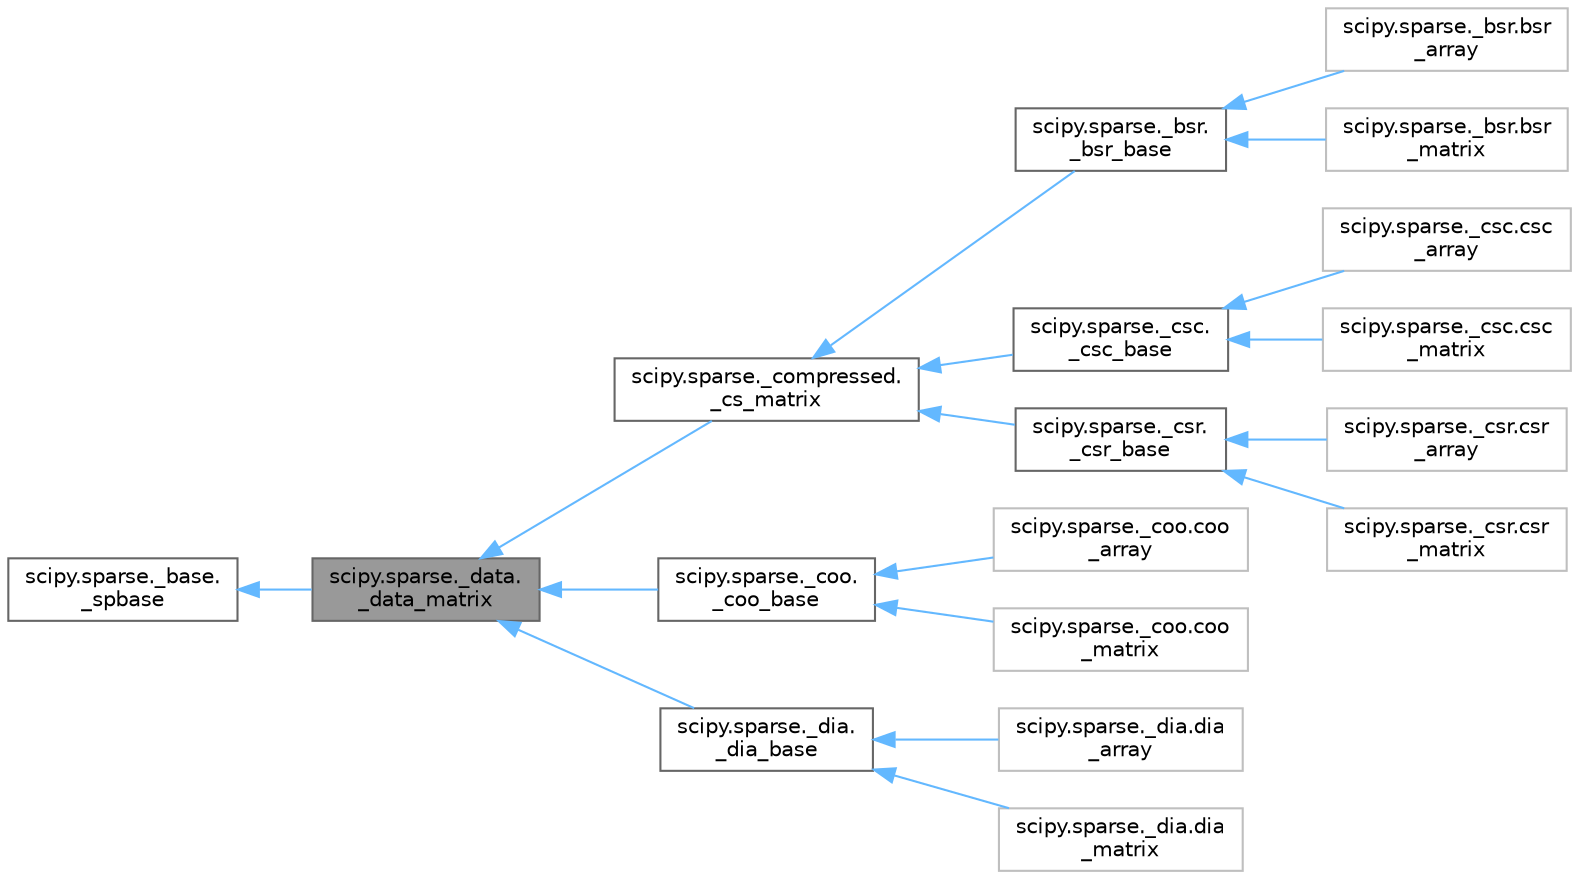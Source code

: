 digraph "scipy.sparse._data._data_matrix"
{
 // LATEX_PDF_SIZE
  bgcolor="transparent";
  edge [fontname=Helvetica,fontsize=10,labelfontname=Helvetica,labelfontsize=10];
  node [fontname=Helvetica,fontsize=10,shape=box,height=0.2,width=0.4];
  rankdir="LR";
  Node1 [id="Node000001",label="scipy.sparse._data.\l_data_matrix",height=0.2,width=0.4,color="gray40", fillcolor="grey60", style="filled", fontcolor="black",tooltip=" "];
  Node2 -> Node1 [id="edge18_Node000001_Node000002",dir="back",color="steelblue1",style="solid",tooltip=" "];
  Node2 [id="Node000002",label="scipy.sparse._base.\l_spbase",height=0.2,width=0.4,color="gray40", fillcolor="white", style="filled",URL="$d7/daf/classscipy_1_1sparse_1_1__base_1_1__spbase.html",tooltip=" "];
  Node1 -> Node3 [id="edge19_Node000001_Node000003",dir="back",color="steelblue1",style="solid",tooltip=" "];
  Node3 [id="Node000003",label="scipy.sparse._compressed.\l_cs_matrix",height=0.2,width=0.4,color="gray40", fillcolor="white", style="filled",URL="$dd/dd4/classscipy_1_1sparse_1_1__compressed_1_1__cs__matrix.html",tooltip=" "];
  Node3 -> Node4 [id="edge20_Node000003_Node000004",dir="back",color="steelblue1",style="solid",tooltip=" "];
  Node4 [id="Node000004",label="scipy.sparse._bsr.\l_bsr_base",height=0.2,width=0.4,color="gray40", fillcolor="white", style="filled",URL="$dc/dbc/classscipy_1_1sparse_1_1__bsr_1_1__bsr__base.html",tooltip=" "];
  Node4 -> Node5 [id="edge21_Node000004_Node000005",dir="back",color="steelblue1",style="solid",tooltip=" "];
  Node5 [id="Node000005",label="scipy.sparse._bsr.bsr\l_array",height=0.2,width=0.4,color="grey75", fillcolor="white", style="filled",URL="$da/d12/classscipy_1_1sparse_1_1__bsr_1_1bsr__array.html",tooltip=" "];
  Node4 -> Node6 [id="edge22_Node000004_Node000006",dir="back",color="steelblue1",style="solid",tooltip=" "];
  Node6 [id="Node000006",label="scipy.sparse._bsr.bsr\l_matrix",height=0.2,width=0.4,color="grey75", fillcolor="white", style="filled",URL="$d1/d89/classscipy_1_1sparse_1_1__bsr_1_1bsr__matrix.html",tooltip=" "];
  Node3 -> Node7 [id="edge23_Node000003_Node000007",dir="back",color="steelblue1",style="solid",tooltip=" "];
  Node7 [id="Node000007",label="scipy.sparse._csc.\l_csc_base",height=0.2,width=0.4,color="gray40", fillcolor="white", style="filled",URL="$d8/ddd/classscipy_1_1sparse_1_1__csc_1_1__csc__base.html",tooltip=" "];
  Node7 -> Node8 [id="edge24_Node000007_Node000008",dir="back",color="steelblue1",style="solid",tooltip=" "];
  Node8 [id="Node000008",label="scipy.sparse._csc.csc\l_array",height=0.2,width=0.4,color="grey75", fillcolor="white", style="filled",URL="$db/dc6/classscipy_1_1sparse_1_1__csc_1_1csc__array.html",tooltip=" "];
  Node7 -> Node9 [id="edge25_Node000007_Node000009",dir="back",color="steelblue1",style="solid",tooltip=" "];
  Node9 [id="Node000009",label="scipy.sparse._csc.csc\l_matrix",height=0.2,width=0.4,color="grey75", fillcolor="white", style="filled",URL="$d3/db7/classscipy_1_1sparse_1_1__csc_1_1csc__matrix.html",tooltip=" "];
  Node3 -> Node10 [id="edge26_Node000003_Node000010",dir="back",color="steelblue1",style="solid",tooltip=" "];
  Node10 [id="Node000010",label="scipy.sparse._csr.\l_csr_base",height=0.2,width=0.4,color="gray40", fillcolor="white", style="filled",URL="$d9/d30/classscipy_1_1sparse_1_1__csr_1_1__csr__base.html",tooltip=" "];
  Node10 -> Node11 [id="edge27_Node000010_Node000011",dir="back",color="steelblue1",style="solid",tooltip=" "];
  Node11 [id="Node000011",label="scipy.sparse._csr.csr\l_array",height=0.2,width=0.4,color="grey75", fillcolor="white", style="filled",URL="$db/d84/classscipy_1_1sparse_1_1__csr_1_1csr__array.html",tooltip=" "];
  Node10 -> Node12 [id="edge28_Node000010_Node000012",dir="back",color="steelblue1",style="solid",tooltip=" "];
  Node12 [id="Node000012",label="scipy.sparse._csr.csr\l_matrix",height=0.2,width=0.4,color="grey75", fillcolor="white", style="filled",URL="$dd/dd0/classscipy_1_1sparse_1_1__csr_1_1csr__matrix.html",tooltip=" "];
  Node1 -> Node13 [id="edge29_Node000001_Node000013",dir="back",color="steelblue1",style="solid",tooltip=" "];
  Node13 [id="Node000013",label="scipy.sparse._coo.\l_coo_base",height=0.2,width=0.4,color="gray40", fillcolor="white", style="filled",URL="$dd/d96/classscipy_1_1sparse_1_1__coo_1_1__coo__base.html",tooltip=" "];
  Node13 -> Node14 [id="edge30_Node000013_Node000014",dir="back",color="steelblue1",style="solid",tooltip=" "];
  Node14 [id="Node000014",label="scipy.sparse._coo.coo\l_array",height=0.2,width=0.4,color="grey75", fillcolor="white", style="filled",URL="$d7/d7e/classscipy_1_1sparse_1_1__coo_1_1coo__array.html",tooltip=" "];
  Node13 -> Node15 [id="edge31_Node000013_Node000015",dir="back",color="steelblue1",style="solid",tooltip=" "];
  Node15 [id="Node000015",label="scipy.sparse._coo.coo\l_matrix",height=0.2,width=0.4,color="grey75", fillcolor="white", style="filled",URL="$d9/d4b/classscipy_1_1sparse_1_1__coo_1_1coo__matrix.html",tooltip=" "];
  Node1 -> Node16 [id="edge32_Node000001_Node000016",dir="back",color="steelblue1",style="solid",tooltip=" "];
  Node16 [id="Node000016",label="scipy.sparse._dia.\l_dia_base",height=0.2,width=0.4,color="gray40", fillcolor="white", style="filled",URL="$de/d97/classscipy_1_1sparse_1_1__dia_1_1__dia__base.html",tooltip=" "];
  Node16 -> Node17 [id="edge33_Node000016_Node000017",dir="back",color="steelblue1",style="solid",tooltip=" "];
  Node17 [id="Node000017",label="scipy.sparse._dia.dia\l_array",height=0.2,width=0.4,color="grey75", fillcolor="white", style="filled",URL="$d4/df8/classscipy_1_1sparse_1_1__dia_1_1dia__array.html",tooltip=" "];
  Node16 -> Node18 [id="edge34_Node000016_Node000018",dir="back",color="steelblue1",style="solid",tooltip=" "];
  Node18 [id="Node000018",label="scipy.sparse._dia.dia\l_matrix",height=0.2,width=0.4,color="grey75", fillcolor="white", style="filled",URL="$dc/d07/classscipy_1_1sparse_1_1__dia_1_1dia__matrix.html",tooltip=" "];
}
